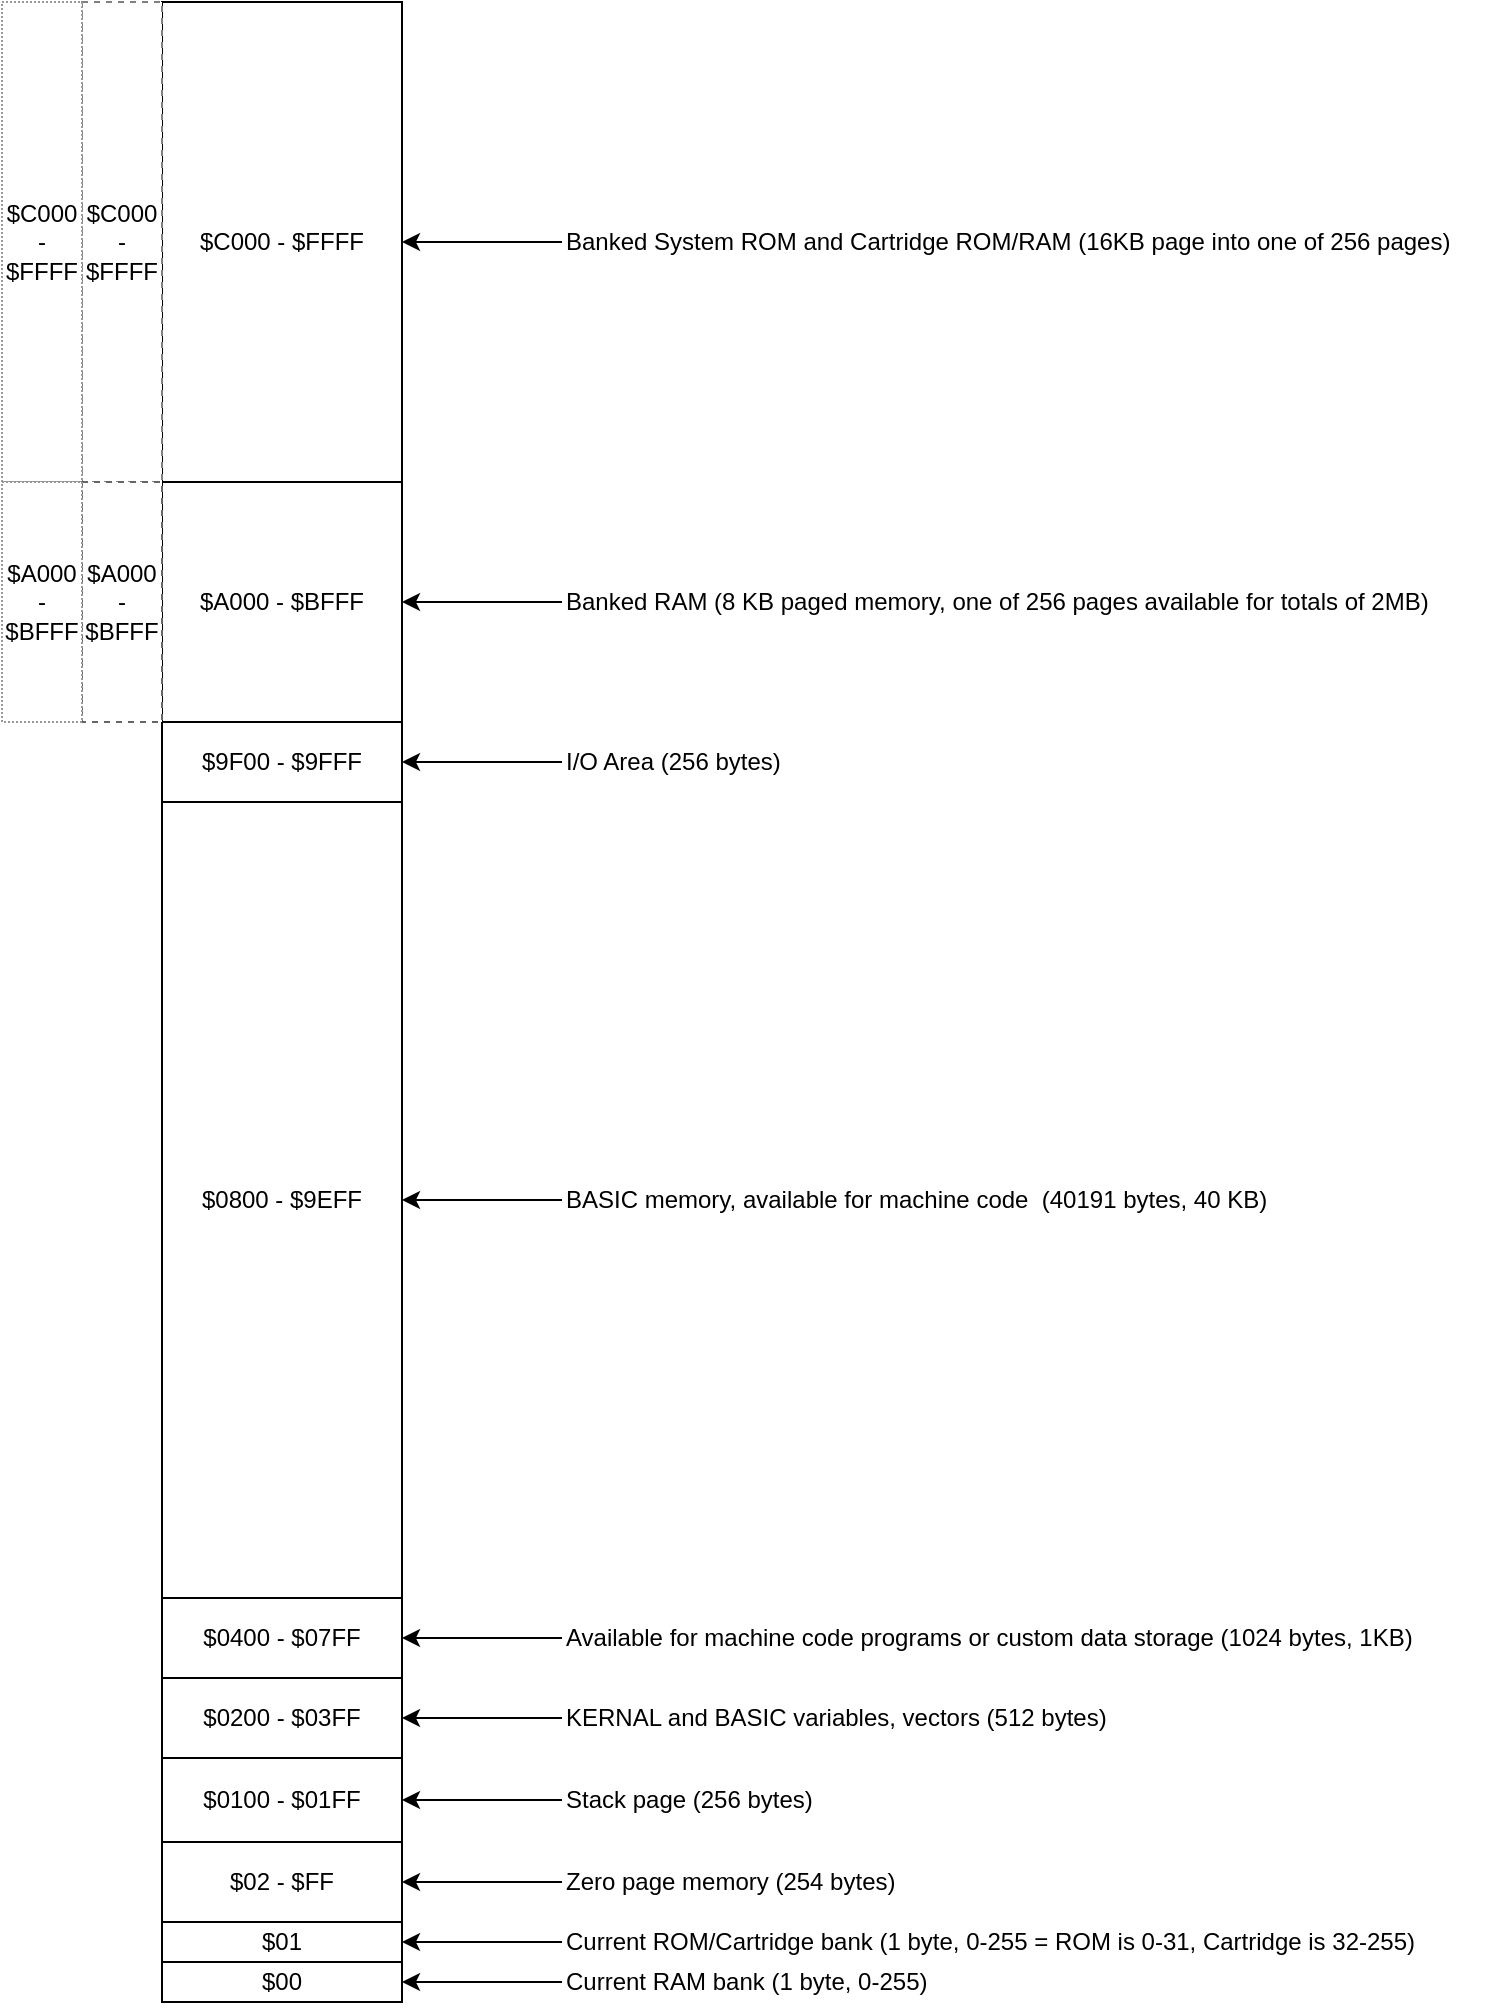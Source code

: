 <mxfile version="22.1.2" type="device">
  <diagram name="Page-1" id="5qkS-4nEQ4uS29UCk0eH">
    <mxGraphModel dx="1363" dy="874" grid="1" gridSize="10" guides="1" tooltips="1" connect="1" arrows="1" fold="1" page="1" pageScale="1" pageWidth="827" pageHeight="1169" math="0" shadow="0">
      <root>
        <mxCell id="0" />
        <mxCell id="1" parent="0" />
        <mxCell id="7_ruJuD9kp6SNucoqvj2-1" value="$02 - $FF" style="rounded=0;whiteSpace=wrap;html=1;" vertex="1" parent="1">
          <mxGeometry x="119" y="960" width="120" height="40" as="geometry" />
        </mxCell>
        <mxCell id="7_ruJuD9kp6SNucoqvj2-2" value="$0100 - $01FF" style="rounded=0;whiteSpace=wrap;html=1;" vertex="1" parent="1">
          <mxGeometry x="119" y="918" width="120" height="42" as="geometry" />
        </mxCell>
        <mxCell id="7_ruJuD9kp6SNucoqvj2-3" value="$0800 - $9EFF" style="rounded=0;whiteSpace=wrap;html=1;" vertex="1" parent="1">
          <mxGeometry x="119" y="440" width="120" height="398" as="geometry" />
        </mxCell>
        <mxCell id="7_ruJuD9kp6SNucoqvj2-12" style="edgeStyle=orthogonalEdgeStyle;rounded=0;orthogonalLoop=1;jettySize=auto;html=1;entryX=1;entryY=0.5;entryDx=0;entryDy=0;" edge="1" parent="1" source="7_ruJuD9kp6SNucoqvj2-4" target="7_ruJuD9kp6SNucoqvj2-1">
          <mxGeometry relative="1" as="geometry" />
        </mxCell>
        <mxCell id="7_ruJuD9kp6SNucoqvj2-4" value="Zero page memory (254 bytes)" style="text;html=1;align=left;verticalAlign=middle;resizable=0;points=[];autosize=1;strokeColor=none;fillColor=none;" vertex="1" parent="1">
          <mxGeometry x="319" y="965" width="190" height="30" as="geometry" />
        </mxCell>
        <mxCell id="7_ruJuD9kp6SNucoqvj2-13" style="edgeStyle=orthogonalEdgeStyle;rounded=0;orthogonalLoop=1;jettySize=auto;html=1;entryX=1;entryY=0.5;entryDx=0;entryDy=0;" edge="1" parent="1" source="7_ruJuD9kp6SNucoqvj2-5" target="7_ruJuD9kp6SNucoqvj2-2">
          <mxGeometry relative="1" as="geometry" />
        </mxCell>
        <mxCell id="7_ruJuD9kp6SNucoqvj2-5" value="Stack page (256 bytes)" style="text;html=1;align=left;verticalAlign=middle;resizable=0;points=[];autosize=1;strokeColor=none;fillColor=none;" vertex="1" parent="1">
          <mxGeometry x="319" y="924" width="150" height="30" as="geometry" />
        </mxCell>
        <mxCell id="7_ruJuD9kp6SNucoqvj2-6" value="$01" style="rounded=0;whiteSpace=wrap;html=1;" vertex="1" parent="1">
          <mxGeometry x="119" y="1000" width="120" height="20" as="geometry" />
        </mxCell>
        <mxCell id="7_ruJuD9kp6SNucoqvj2-7" value="$00" style="rounded=0;whiteSpace=wrap;html=1;" vertex="1" parent="1">
          <mxGeometry x="119" y="1020" width="120" height="20" as="geometry" />
        </mxCell>
        <mxCell id="7_ruJuD9kp6SNucoqvj2-10" style="edgeStyle=orthogonalEdgeStyle;rounded=0;orthogonalLoop=1;jettySize=auto;html=1;entryX=1;entryY=0.5;entryDx=0;entryDy=0;" edge="1" parent="1" source="7_ruJuD9kp6SNucoqvj2-8" target="7_ruJuD9kp6SNucoqvj2-7">
          <mxGeometry relative="1" as="geometry" />
        </mxCell>
        <mxCell id="7_ruJuD9kp6SNucoqvj2-8" value="Current RAM bank (1 byte, 0-255)" style="text;html=1;align=left;verticalAlign=middle;resizable=0;points=[];autosize=1;strokeColor=none;fillColor=none;" vertex="1" parent="1">
          <mxGeometry x="319" y="1015" width="200" height="30" as="geometry" />
        </mxCell>
        <mxCell id="7_ruJuD9kp6SNucoqvj2-24" style="edgeStyle=orthogonalEdgeStyle;rounded=0;orthogonalLoop=1;jettySize=auto;html=1;entryX=1;entryY=0.5;entryDx=0;entryDy=0;" edge="1" parent="1" source="7_ruJuD9kp6SNucoqvj2-9" target="7_ruJuD9kp6SNucoqvj2-6">
          <mxGeometry relative="1" as="geometry" />
        </mxCell>
        <mxCell id="7_ruJuD9kp6SNucoqvj2-9" value="Current ROM/Cartridge bank (1 byte, 0-255 = ROM is 0-31, Cartridge is 32-255)" style="text;html=1;align=left;verticalAlign=middle;resizable=0;points=[];autosize=1;strokeColor=none;fillColor=none;" vertex="1" parent="1">
          <mxGeometry x="319" y="995" width="450" height="30" as="geometry" />
        </mxCell>
        <mxCell id="7_ruJuD9kp6SNucoqvj2-16" style="edgeStyle=orthogonalEdgeStyle;rounded=0;orthogonalLoop=1;jettySize=auto;html=1;entryX=1;entryY=0.5;entryDx=0;entryDy=0;" edge="1" parent="1" source="7_ruJuD9kp6SNucoqvj2-14" target="7_ruJuD9kp6SNucoqvj2-3">
          <mxGeometry relative="1" as="geometry" />
        </mxCell>
        <mxCell id="7_ruJuD9kp6SNucoqvj2-14" value="BASIC memory, available for machine code&amp;nbsp; (40191 bytes, 40 KB)" style="text;html=1;align=left;verticalAlign=middle;resizable=0;points=[];autosize=1;strokeColor=none;fillColor=none;" vertex="1" parent="1">
          <mxGeometry x="319" y="624" width="370" height="30" as="geometry" />
        </mxCell>
        <mxCell id="7_ruJuD9kp6SNucoqvj2-15" value="$9F00 - $9FFF" style="rounded=0;whiteSpace=wrap;html=1;" vertex="1" parent="1">
          <mxGeometry x="119" y="400" width="120" height="40" as="geometry" />
        </mxCell>
        <mxCell id="7_ruJuD9kp6SNucoqvj2-18" style="edgeStyle=orthogonalEdgeStyle;rounded=0;orthogonalLoop=1;jettySize=auto;html=1;" edge="1" parent="1" source="7_ruJuD9kp6SNucoqvj2-17" target="7_ruJuD9kp6SNucoqvj2-15">
          <mxGeometry relative="1" as="geometry" />
        </mxCell>
        <mxCell id="7_ruJuD9kp6SNucoqvj2-17" value="I/O Area (256 bytes)" style="text;html=1;align=left;verticalAlign=middle;resizable=0;points=[];autosize=1;strokeColor=none;fillColor=none;" vertex="1" parent="1">
          <mxGeometry x="319" y="405" width="130" height="30" as="geometry" />
        </mxCell>
        <mxCell id="7_ruJuD9kp6SNucoqvj2-19" value="$A000 - $BFFF" style="rounded=0;whiteSpace=wrap;html=1;" vertex="1" parent="1">
          <mxGeometry x="119" y="280" width="120" height="120" as="geometry" />
        </mxCell>
        <mxCell id="7_ruJuD9kp6SNucoqvj2-21" style="edgeStyle=orthogonalEdgeStyle;rounded=0;orthogonalLoop=1;jettySize=auto;html=1;entryX=1;entryY=0.5;entryDx=0;entryDy=0;" edge="1" parent="1" source="7_ruJuD9kp6SNucoqvj2-20" target="7_ruJuD9kp6SNucoqvj2-19">
          <mxGeometry relative="1" as="geometry" />
        </mxCell>
        <mxCell id="7_ruJuD9kp6SNucoqvj2-20" value="Banked RAM (8 KB paged memory, one of 256 pages available for totals of 2MB)" style="text;html=1;align=left;verticalAlign=middle;resizable=0;points=[];autosize=1;strokeColor=none;fillColor=none;" vertex="1" parent="1">
          <mxGeometry x="319" y="325" width="450" height="30" as="geometry" />
        </mxCell>
        <mxCell id="7_ruJuD9kp6SNucoqvj2-22" value="$C000 - $FFFF" style="rounded=0;whiteSpace=wrap;html=1;" vertex="1" parent="1">
          <mxGeometry x="119" y="40" width="120" height="240" as="geometry" />
        </mxCell>
        <mxCell id="7_ruJuD9kp6SNucoqvj2-25" style="edgeStyle=orthogonalEdgeStyle;rounded=0;orthogonalLoop=1;jettySize=auto;html=1;entryX=1;entryY=0.5;entryDx=0;entryDy=0;" edge="1" parent="1" source="7_ruJuD9kp6SNucoqvj2-23" target="7_ruJuD9kp6SNucoqvj2-22">
          <mxGeometry relative="1" as="geometry" />
        </mxCell>
        <mxCell id="7_ruJuD9kp6SNucoqvj2-23" value="Banked System ROM and Cartridge ROM/RAM (16KB page into one of 256 pages)" style="text;html=1;align=left;verticalAlign=middle;resizable=0;points=[];autosize=1;strokeColor=none;fillColor=none;" vertex="1" parent="1">
          <mxGeometry x="319" y="145" width="470" height="30" as="geometry" />
        </mxCell>
        <mxCell id="7_ruJuD9kp6SNucoqvj2-26" value="$C000 - $FFFF" style="rounded=0;whiteSpace=wrap;html=1;gradientColor=none;gradientDirection=west;dashed=1;strokeColor=#808080;" vertex="1" parent="1">
          <mxGeometry x="79" y="40" width="40" height="240" as="geometry" />
        </mxCell>
        <mxCell id="7_ruJuD9kp6SNucoqvj2-27" value="$C000 - $FFFF" style="rounded=0;whiteSpace=wrap;html=1;dashed=1;dashPattern=1 1;strokeColor=#999999;" vertex="1" parent="1">
          <mxGeometry x="39" y="40" width="40" height="240" as="geometry" />
        </mxCell>
        <mxCell id="7_ruJuD9kp6SNucoqvj2-28" value="$A000 - $BFFF" style="rounded=0;whiteSpace=wrap;html=1;dashed=1;strokeColor=#666666;" vertex="1" parent="1">
          <mxGeometry x="79" y="280" width="40" height="120" as="geometry" />
        </mxCell>
        <mxCell id="7_ruJuD9kp6SNucoqvj2-29" value="$A000 - $BFFF" style="rounded=0;whiteSpace=wrap;html=1;dashed=1;dashPattern=1 1;strokeColor=#999999;" vertex="1" parent="1">
          <mxGeometry x="39" y="280" width="40" height="120" as="geometry" />
        </mxCell>
        <mxCell id="7_ruJuD9kp6SNucoqvj2-30" value="$0200 - $03FF" style="rounded=0;whiteSpace=wrap;html=1;" vertex="1" parent="1">
          <mxGeometry x="119" y="878" width="120" height="40" as="geometry" />
        </mxCell>
        <mxCell id="7_ruJuD9kp6SNucoqvj2-32" style="edgeStyle=orthogonalEdgeStyle;rounded=0;orthogonalLoop=1;jettySize=auto;html=1;entryX=1;entryY=0.5;entryDx=0;entryDy=0;" edge="1" parent="1" source="7_ruJuD9kp6SNucoqvj2-31" target="7_ruJuD9kp6SNucoqvj2-30">
          <mxGeometry relative="1" as="geometry" />
        </mxCell>
        <mxCell id="7_ruJuD9kp6SNucoqvj2-31" value="KERNAL and BASIC variables, vectors (512 bytes)" style="text;html=1;align=left;verticalAlign=middle;resizable=0;points=[];autosize=1;strokeColor=none;fillColor=none;" vertex="1" parent="1">
          <mxGeometry x="319" y="883" width="290" height="30" as="geometry" />
        </mxCell>
        <mxCell id="7_ruJuD9kp6SNucoqvj2-33" value="$0400 - $07FF" style="rounded=0;whiteSpace=wrap;html=1;" vertex="1" parent="1">
          <mxGeometry x="119" y="838" width="120" height="40" as="geometry" />
        </mxCell>
        <mxCell id="7_ruJuD9kp6SNucoqvj2-35" style="edgeStyle=orthogonalEdgeStyle;rounded=0;orthogonalLoop=1;jettySize=auto;html=1;entryX=1;entryY=0.5;entryDx=0;entryDy=0;" edge="1" parent="1" source="7_ruJuD9kp6SNucoqvj2-34" target="7_ruJuD9kp6SNucoqvj2-33">
          <mxGeometry relative="1" as="geometry" />
        </mxCell>
        <mxCell id="7_ruJuD9kp6SNucoqvj2-34" value="Available for machine code programs or custom data storage (1024 bytes, 1KB)" style="text;html=1;align=left;verticalAlign=middle;resizable=0;points=[];autosize=1;strokeColor=none;fillColor=none;" vertex="1" parent="1">
          <mxGeometry x="319" y="843" width="450" height="30" as="geometry" />
        </mxCell>
      </root>
    </mxGraphModel>
  </diagram>
</mxfile>
